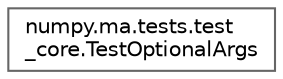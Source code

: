 digraph "Graphical Class Hierarchy"
{
 // LATEX_PDF_SIZE
  bgcolor="transparent";
  edge [fontname=Helvetica,fontsize=10,labelfontname=Helvetica,labelfontsize=10];
  node [fontname=Helvetica,fontsize=10,shape=box,height=0.2,width=0.4];
  rankdir="LR";
  Node0 [id="Node000000",label="numpy.ma.tests.test\l_core.TestOptionalArgs",height=0.2,width=0.4,color="grey40", fillcolor="white", style="filled",URL="$df/d70/classnumpy_1_1ma_1_1tests_1_1test__core_1_1TestOptionalArgs.html",tooltip=" "];
}
